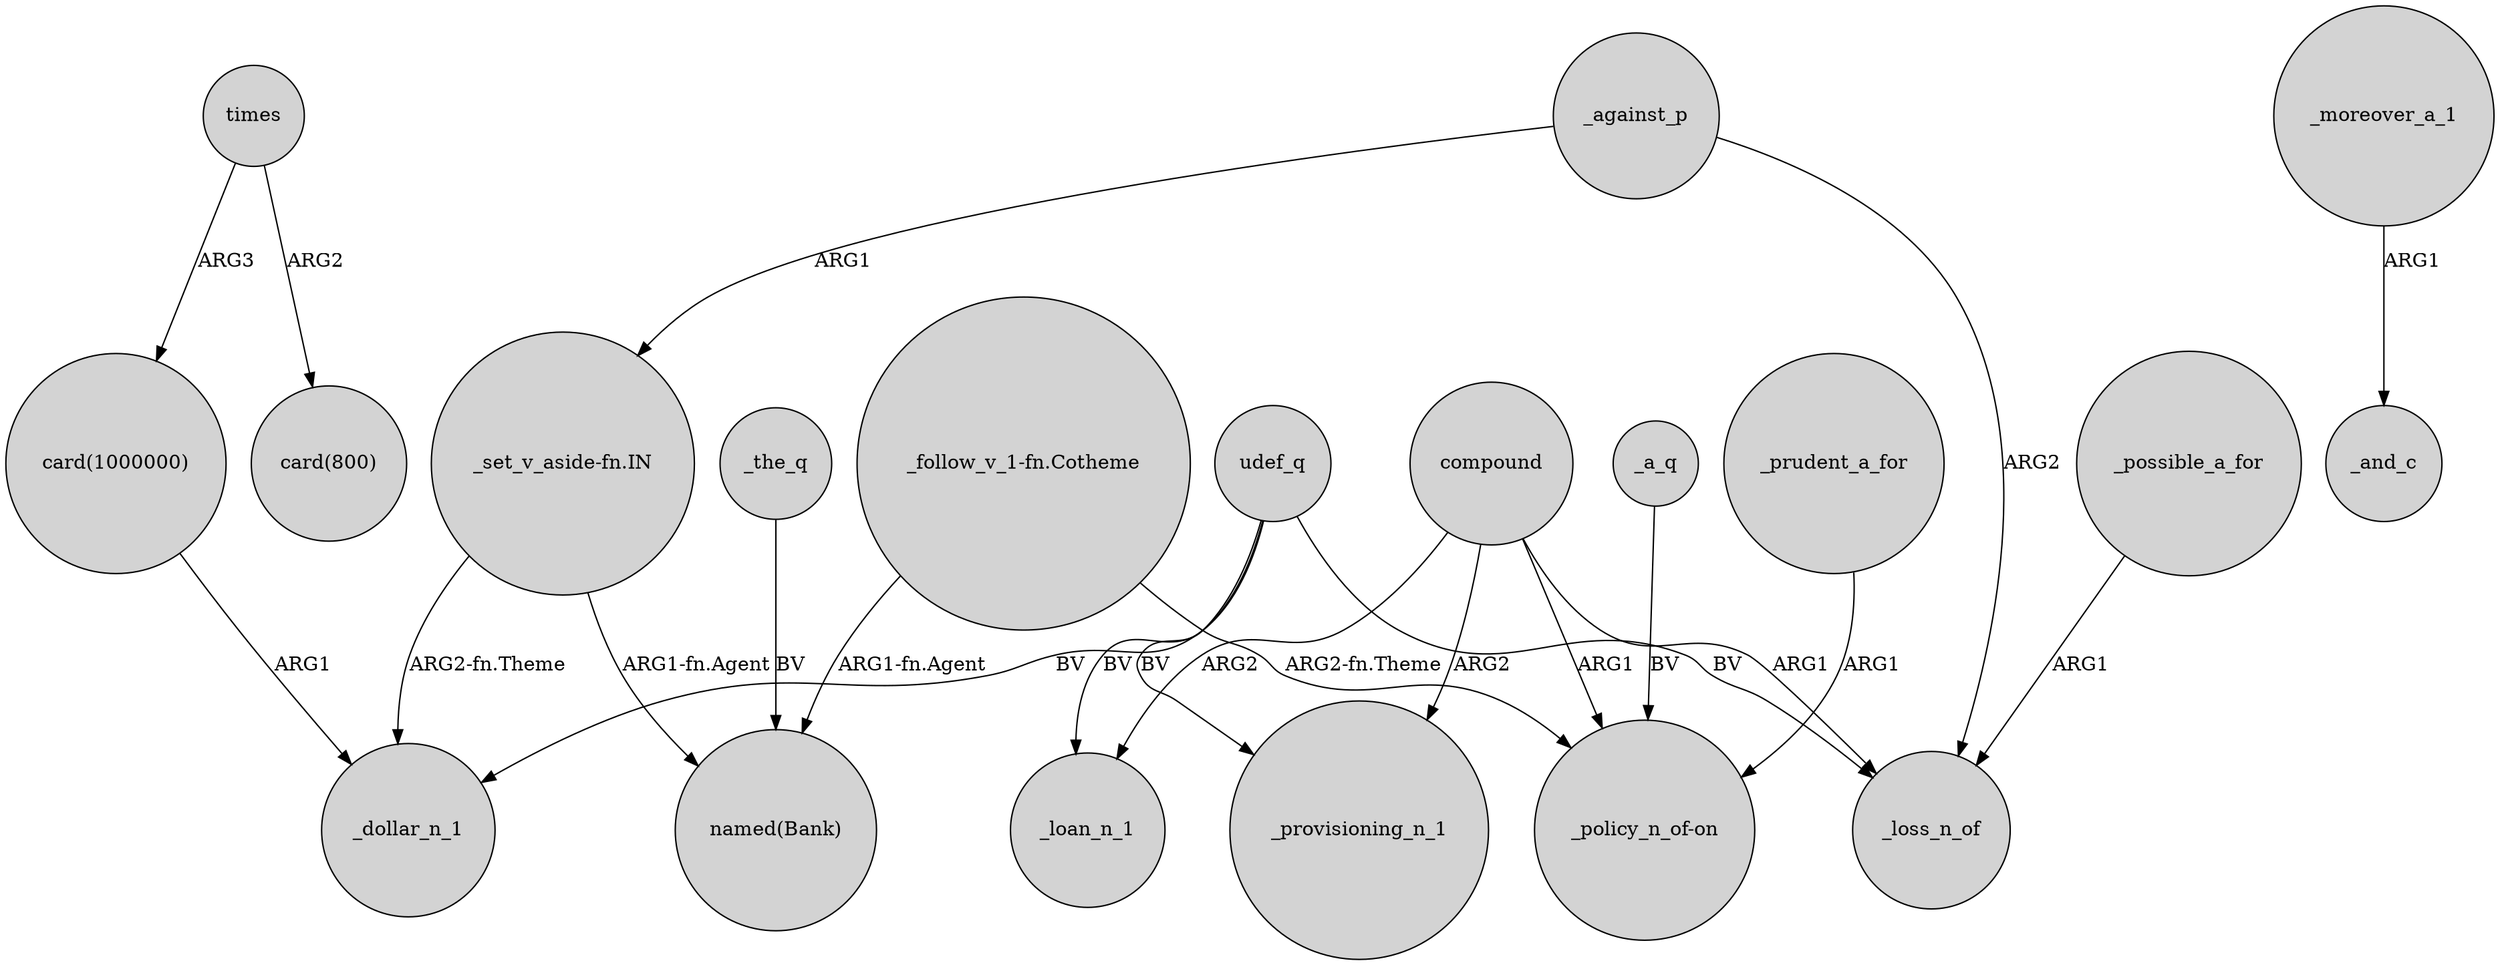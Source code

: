 digraph {
	node [shape=circle style=filled]
	"card(1000000)" -> _dollar_n_1 [label=ARG1]
	_against_p -> _loss_n_of [label=ARG2]
	udef_q -> _loan_n_1 [label=BV]
	_the_q -> "named(Bank)" [label=BV]
	_a_q -> "_policy_n_of-on" [label=BV]
	"_follow_v_1-fn.Cotheme" -> "named(Bank)" [label="ARG1-fn.Agent"]
	_prudent_a_for -> "_policy_n_of-on" [label=ARG1]
	compound -> _loan_n_1 [label=ARG2]
	_against_p -> "_set_v_aside-fn.IN" [label=ARG1]
	"_set_v_aside-fn.IN" -> _dollar_n_1 [label="ARG2-fn.Theme"]
	compound -> "_policy_n_of-on" [label=ARG1]
	_moreover_a_1 -> _and_c [label=ARG1]
	"_follow_v_1-fn.Cotheme" -> "_policy_n_of-on" [label="ARG2-fn.Theme"]
	times -> "card(1000000)" [label=ARG3]
	times -> "card(800)" [label=ARG2]
	compound -> _provisioning_n_1 [label=ARG2]
	_possible_a_for -> _loss_n_of [label=ARG1]
	compound -> _loss_n_of [label=ARG1]
	"_set_v_aside-fn.IN" -> "named(Bank)" [label="ARG1-fn.Agent"]
	udef_q -> _loss_n_of [label=BV]
	udef_q -> _dollar_n_1 [label=BV]
	udef_q -> _provisioning_n_1 [label=BV]
}
